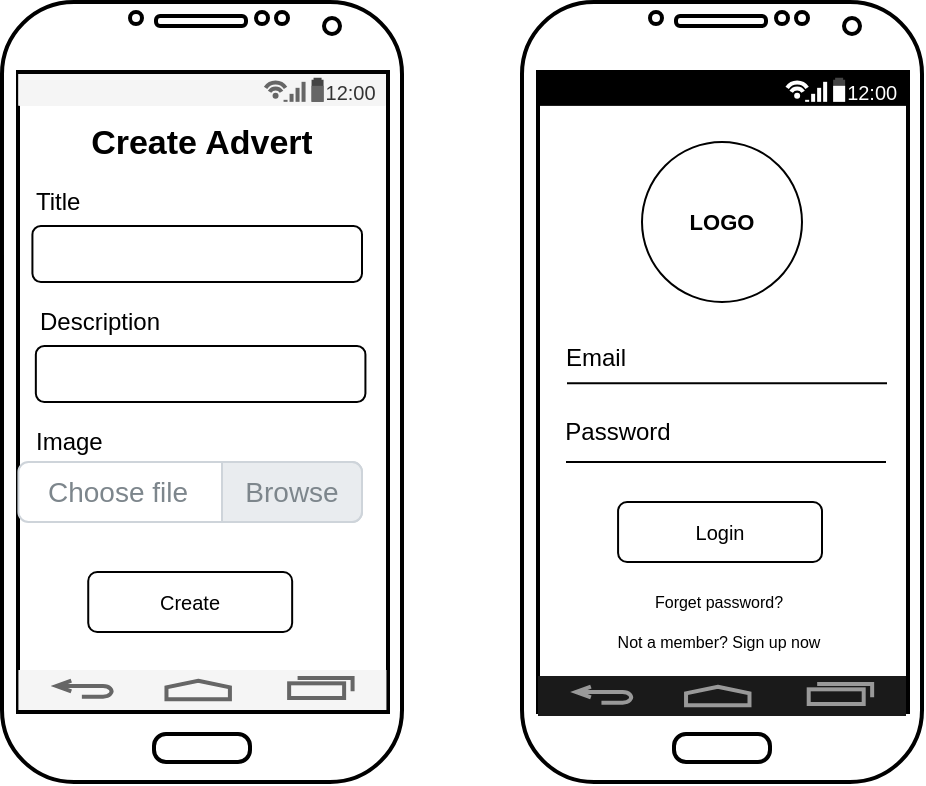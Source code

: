 <mxfile version="13.9.9" type="device"><diagram name="Page-1" id="f1b7ffb7-ca1e-a977-7cf5-a751b3c06c05"><mxGraphModel dx="852" dy="486" grid="1" gridSize="10" guides="1" tooltips="1" connect="1" arrows="1" fold="1" page="1" pageScale="1" pageWidth="826" pageHeight="1169" background="#ffffff" math="0" shadow="0" extFonts="Permanent Marker^https://fonts.googleapis.com/css?family=Permanent+Marker"><root><mxCell id="0"/><mxCell id="1" parent="0"/><mxCell id="kMGmWasBhL4QaRdJXCfY-61" value="" style="verticalLabelPosition=bottom;verticalAlign=top;html=1;shadow=0;strokeWidth=2;shape=mxgraph.android.phone2;" parent="1" vertex="1"><mxGeometry x="330" y="50" width="200" height="390" as="geometry"/></mxCell><mxCell id="kMGmWasBhL4QaRdJXCfY-63" value="" style="strokeWidth=1;html=1;shadow=0;dashed=0;shape=mxgraph.android.statusBar;align=center;fillColor=#000000;strokeColor=#ffffff;fontColor=#ffffff;fontSize=10;" parent="1" vertex="1"><mxGeometry x="339" y="86" width="183.57" height="15.825" as="geometry"/></mxCell><mxCell id="kMGmWasBhL4QaRdJXCfY-64" value="" style="verticalLabelPosition=bottom;verticalAlign=top;html=1;shadow=0;dashed=0;strokeWidth=2;shape=mxgraph.android.navigation_bar_1;fillColor=#1A1A1A;strokeColor=#999999;" parent="1" vertex="1"><mxGeometry x="338" y="387" width="184" height="20" as="geometry"/></mxCell><mxCell id="kMGmWasBhL4QaRdJXCfY-65" value="Login" style="rounded=1;html=1;shadow=0;dashed=0;whiteSpace=wrap;fontSize=10;align=center;" parent="1" vertex="1"><mxGeometry x="378.04" y="300" width="101.96" height="30" as="geometry"/></mxCell><mxCell id="kMGmWasBhL4QaRdJXCfY-67" value="Email" style="text;html=1;strokeColor=none;fillColor=none;align=center;verticalAlign=middle;whiteSpace=wrap;rounded=0;" parent="1" vertex="1"><mxGeometry x="347.0" y="218" width="40" height="20" as="geometry"/></mxCell><mxCell id="kMGmWasBhL4QaRdJXCfY-69" value="Password" style="text;html=1;strokeColor=none;fillColor=none;align=center;verticalAlign=middle;whiteSpace=wrap;rounded=0;" parent="1" vertex="1"><mxGeometry x="357.71" y="255" width="40" height="20" as="geometry"/></mxCell><mxCell id="kMGmWasBhL4QaRdJXCfY-70" value="Forget password?" style="text;html=1;strokeColor=none;fillColor=none;align=center;verticalAlign=middle;whiteSpace=wrap;rounded=0;fontSize=8;" parent="1" vertex="1"><mxGeometry x="369.37" y="340" width="119.29" height="20" as="geometry"/></mxCell><mxCell id="kMGmWasBhL4QaRdJXCfY-71" value="" style="endArrow=none;html=1;fontSize=8;" parent="1" edge="1"><mxGeometry width="50" height="50" relative="1" as="geometry"><mxPoint x="512" y="280" as="sourcePoint"/><mxPoint x="352" y="280" as="targetPoint"/></mxGeometry></mxCell><mxCell id="kMGmWasBhL4QaRdJXCfY-72" value="" style="endArrow=none;html=1;fontSize=8;" parent="1" edge="1"><mxGeometry width="50" height="50" relative="1" as="geometry"><mxPoint x="512.5" y="240.66" as="sourcePoint"/><mxPoint x="352.5" y="240.66" as="targetPoint"/></mxGeometry></mxCell><mxCell id="kMGmWasBhL4QaRdJXCfY-73" value="LOGO" style="ellipse;whiteSpace=wrap;html=1;aspect=fixed;strokeColor=#000000;fontSize=11;fontStyle=1" parent="1" vertex="1"><mxGeometry x="390" y="120" width="80" height="80" as="geometry"/></mxCell><mxCell id="kMGmWasBhL4QaRdJXCfY-74" value="Not a member? Sign up now" style="text;html=1;strokeColor=none;fillColor=none;align=center;verticalAlign=middle;whiteSpace=wrap;rounded=0;fontSize=8;" parent="1" vertex="1"><mxGeometry x="369.37" y="360" width="119.29" height="20" as="geometry"/></mxCell><mxCell id="kMGmWasBhL4QaRdJXCfY-75" value="" style="verticalLabelPosition=bottom;verticalAlign=top;html=1;shadow=0;strokeWidth=2;shape=mxgraph.android.phone2;" parent="1" vertex="1"><mxGeometry x="70" y="50" width="200" height="390" as="geometry"/></mxCell><mxCell id="kMGmWasBhL4QaRdJXCfY-76" value="" style="strokeWidth=1;html=1;shadow=0;dashed=0;shape=mxgraph.android.statusBar;align=center;fillColor=#f5f5f5;strokeColor=#666666;fontSize=10;fontColor=#333333;" parent="1" vertex="1"><mxGeometry x="78.21" y="86" width="183.57" height="15.825" as="geometry"/></mxCell><mxCell id="kMGmWasBhL4QaRdJXCfY-77" value="" style="verticalLabelPosition=bottom;verticalAlign=top;html=1;shadow=0;dashed=0;strokeWidth=2;shape=mxgraph.android.navigation_bar_1;fillColor=#f5f5f5;strokeColor=#666666;fontColor=#333333;" parent="1" vertex="1"><mxGeometry x="78.21" y="384" width="184" height="20" as="geometry"/></mxCell><mxCell id="kMGmWasBhL4QaRdJXCfY-78" value="&lt;h1 style=&quot;font-size: 17px&quot;&gt;Create Advert&lt;/h1&gt;" style="text;html=1;strokeColor=none;fillColor=none;spacing=5;spacingTop=-20;whiteSpace=wrap;overflow=hidden;rounded=0;fontSize=17;align=center;" parent="1" vertex="1"><mxGeometry x="85.21" y="110" width="169.79" height="30" as="geometry"/></mxCell><mxCell id="kMGmWasBhL4QaRdJXCfY-89" value="Create" style="rounded=1;html=1;shadow=0;dashed=0;whiteSpace=wrap;fontSize=10;align=center;" parent="1" vertex="1"><mxGeometry x="113.12" y="335" width="101.96" height="30" as="geometry"/></mxCell><mxCell id="zk2NXul5dFjpoDfgGiEl-4" value="Title" style="text;html=1;strokeColor=none;fillColor=none;align=left;verticalAlign=middle;whiteSpace=wrap;rounded=0;" parent="1" vertex="1"><mxGeometry x="85.21" y="140" width="140" height="20" as="geometry"/></mxCell><mxCell id="zk2NXul5dFjpoDfgGiEl-9" value="" style="rounded=1;whiteSpace=wrap;html=1;fontSize=12;align=left;" parent="1" vertex="1"><mxGeometry x="85.21" y="162" width="164.79" height="28" as="geometry"/></mxCell><mxCell id="G1l7Yv0s2YjPPEuwtTBs-1" value="Description" style="text;html=1;strokeColor=none;fillColor=none;align=left;verticalAlign=middle;whiteSpace=wrap;rounded=0;" vertex="1" parent="1"><mxGeometry x="86.92" y="200" width="140" height="20" as="geometry"/></mxCell><mxCell id="G1l7Yv0s2YjPPEuwtTBs-2" value="" style="rounded=1;whiteSpace=wrap;html=1;fontSize=12;align=left;" vertex="1" parent="1"><mxGeometry x="86.92" y="222" width="164.79" height="28" as="geometry"/></mxCell><mxCell id="G1l7Yv0s2YjPPEuwtTBs-3" value="Image" style="text;html=1;strokeColor=none;fillColor=none;align=left;verticalAlign=middle;whiteSpace=wrap;rounded=0;" vertex="1" parent="1"><mxGeometry x="85.21" y="260" width="140" height="20" as="geometry"/></mxCell><mxCell id="G1l7Yv0s2YjPPEuwtTBs-8" value="Choose file" style="html=1;shadow=0;dashed=0;shape=mxgraph.bootstrap.rrect;rSize=5;strokeColor=#CED4DA;html=1;whiteSpace=wrap;fillColor=#FFFFFF;fontColor=#7D868C;align=left;spacingLeft=0;spacing=15;fontSize=14;" vertex="1" parent="1"><mxGeometry x="78.21" y="280" width="171.79" height="30" as="geometry"/></mxCell><mxCell id="G1l7Yv0s2YjPPEuwtTBs-9" value="Browse" style="html=1;shadow=0;dashed=0;shape=mxgraph.bootstrap.rightButton;strokeColor=inherit;gradientColor=inherit;fontColor=inherit;fillColor=#E9ECEF;rSize=5;perimeter=none;whiteSpace=wrap;resizeHeight=1;fontSize=14;" vertex="1" parent="G1l7Yv0s2YjPPEuwtTBs-8"><mxGeometry x="1" width="70" height="30" relative="1" as="geometry"><mxPoint x="-70" as="offset"/></mxGeometry></mxCell></root></mxGraphModel></diagram></mxfile>